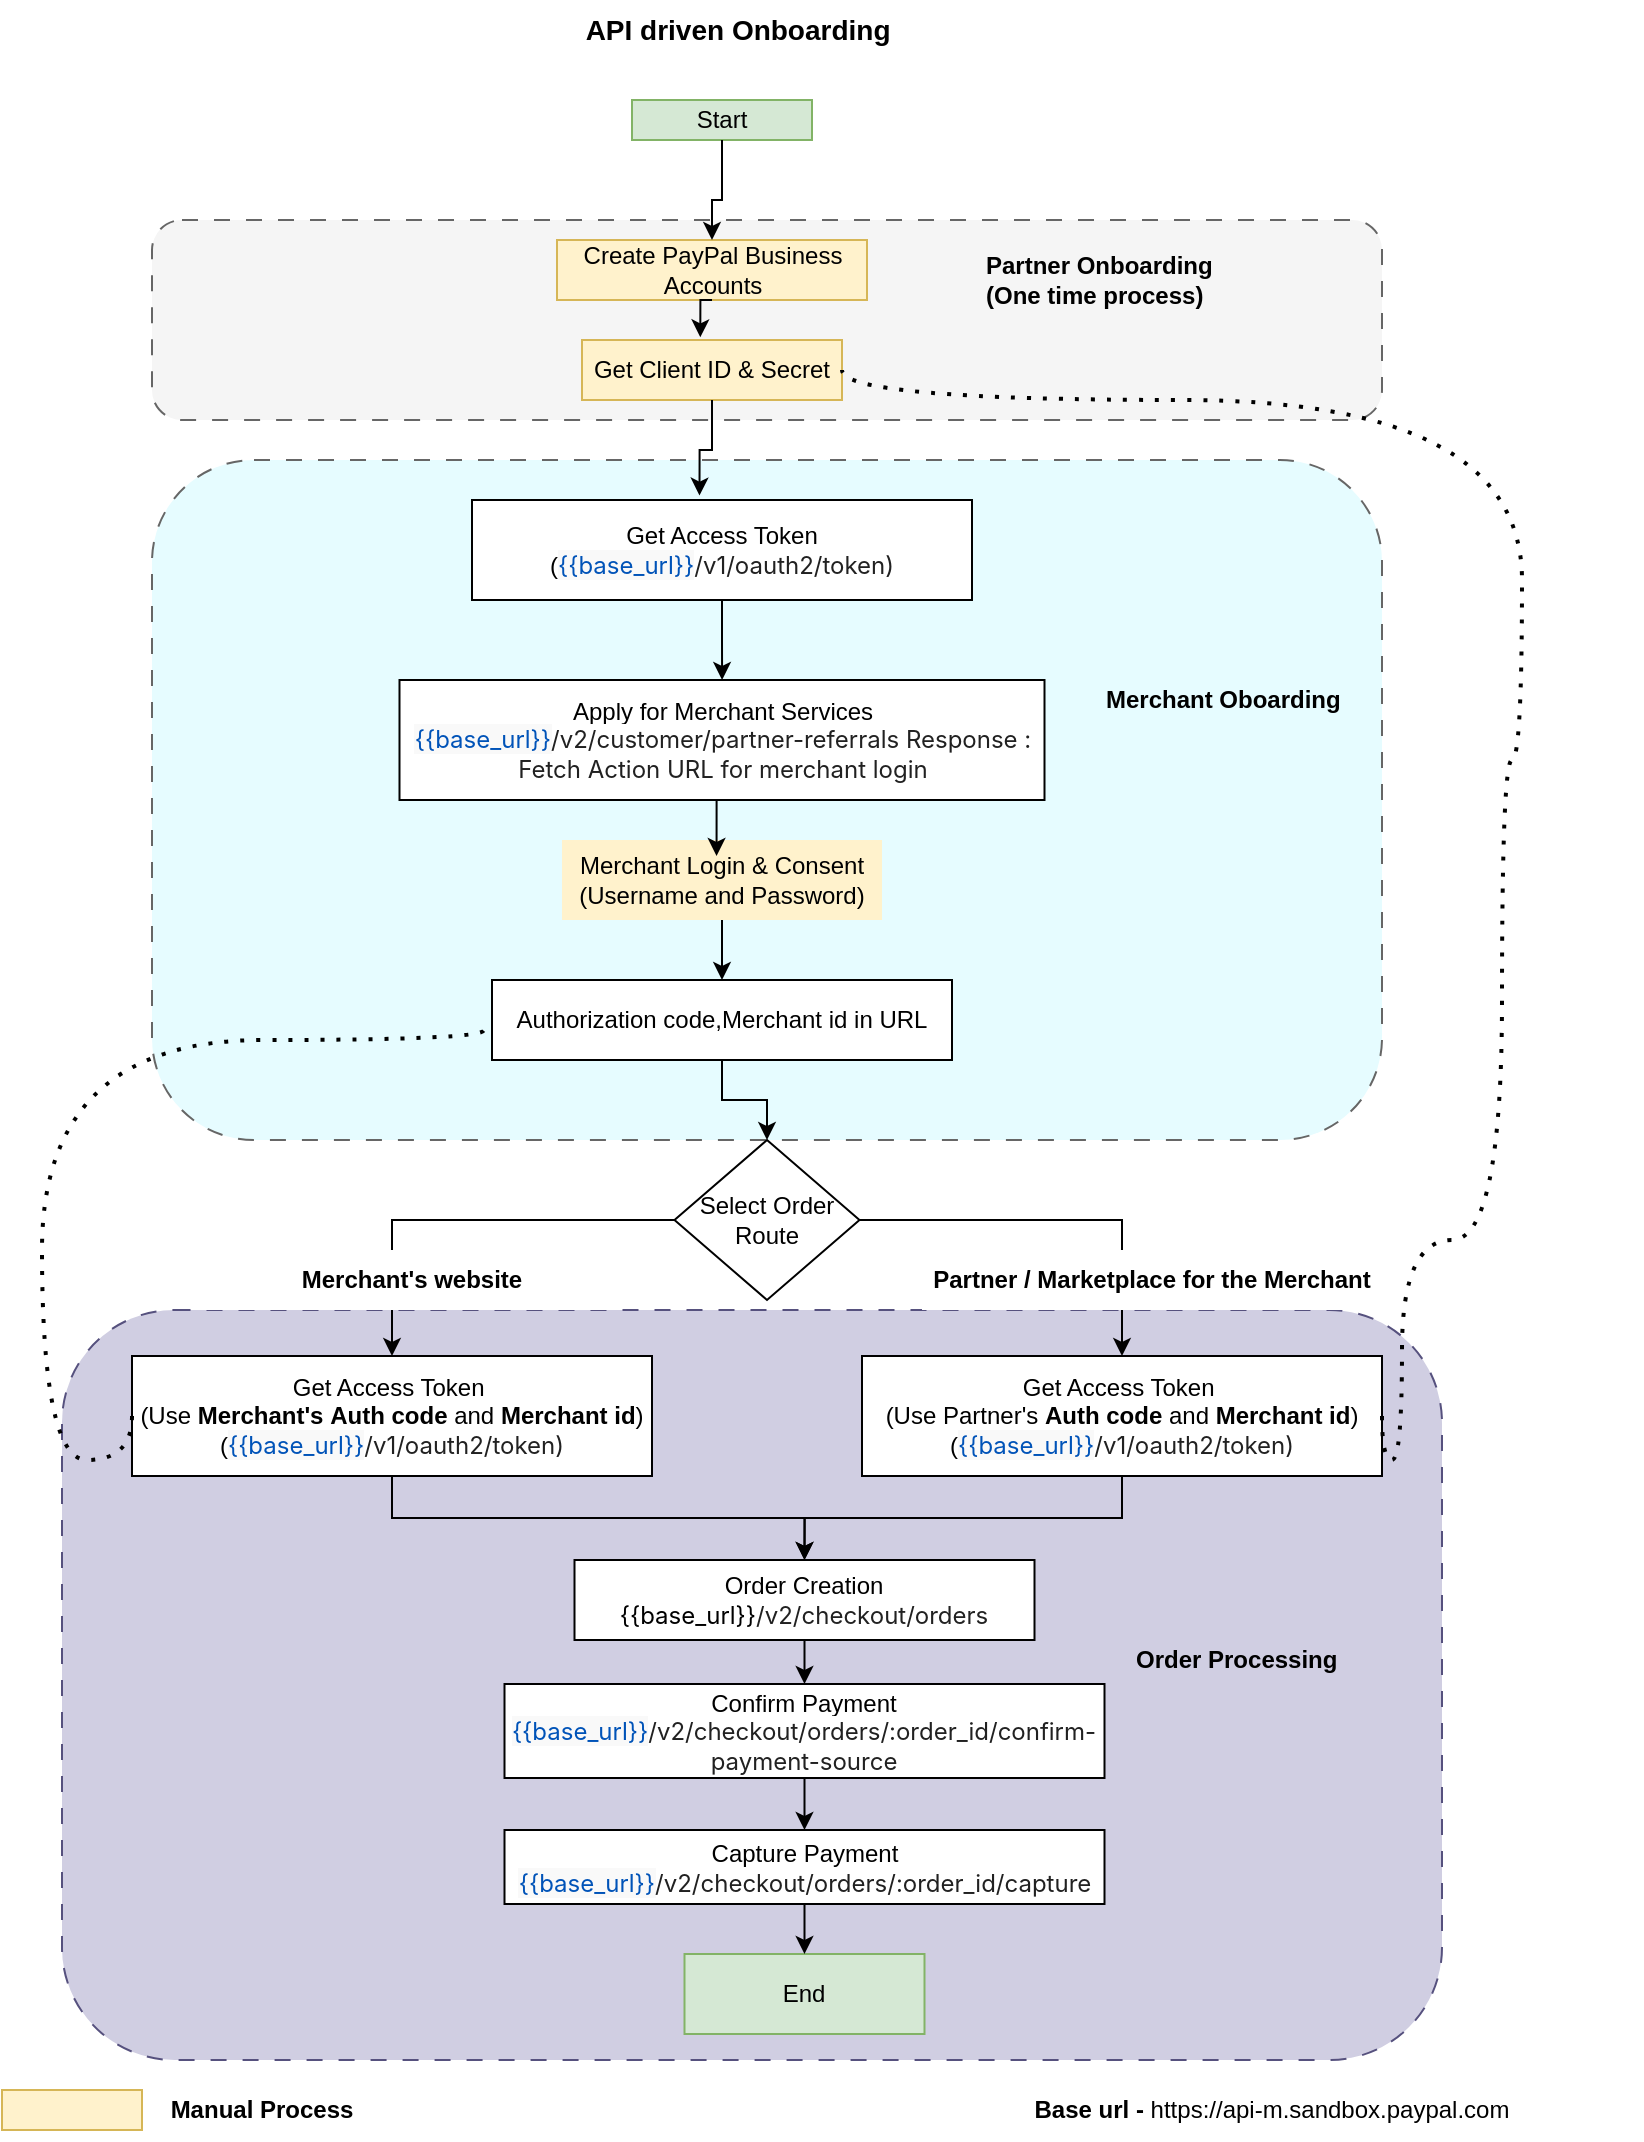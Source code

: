 <mxfile version="27.1.6" pages="3">
  <diagram name="API_driven_Onboarding_v1.1" id="b-558ikwMLMobhReqJsA">
    <mxGraphModel dx="2037" dy="1061" grid="1" gridSize="10" guides="1" tooltips="1" connect="1" arrows="0" fold="1" page="1" pageScale="1" pageWidth="850" pageHeight="1100" math="0" shadow="0">
      <root>
        <mxCell id="fL3iVykuM5IId6oujxRv-0" />
        <mxCell id="fL3iVykuM5IId6oujxRv-1" parent="fL3iVykuM5IId6oujxRv-0" />
        <mxCell id="jhsTu4ae9gsyX8oA7v3f-1" value="" style="rounded=1;whiteSpace=wrap;html=1;fillColor=#d0cee2;dashed=1;dashPattern=8 8;strokeColor=#56517e;" vertex="1" parent="fL3iVykuM5IId6oujxRv-1">
          <mxGeometry x="50" y="675" width="690" height="375" as="geometry" />
        </mxCell>
        <mxCell id="Ill-mI-U5PjIU4i5pjc6-0" value="" style="rounded=1;whiteSpace=wrap;html=1;fillColor=#E6FCFF;fontColor=#333333;strokeColor=#666666;dashed=1;dashPattern=8 8;" parent="fL3iVykuM5IId6oujxRv-1" vertex="1">
          <mxGeometry x="95" y="250" width="615" height="340" as="geometry" />
        </mxCell>
        <mxCell id="XIdSo00pW9B0BYd-6H91-5" style="edgeStyle=orthogonalEdgeStyle;rounded=0;orthogonalLoop=1;jettySize=auto;html=1;exitX=0;exitY=0.5;exitDx=0;exitDy=0;entryX=0.5;entryY=0;entryDx=0;entryDy=0;" parent="fL3iVykuM5IId6oujxRv-1" source="XIdSo00pW9B0BYd-6H91-3" target="fL3iVykuM5IId6oujxRv-26" edge="1">
          <mxGeometry relative="1" as="geometry">
            <mxPoint x="255" y="690" as="targetPoint" />
          </mxGeometry>
        </mxCell>
        <mxCell id="uISl3yLY0m62wZy4W-6--1" value="&lt;b&gt;Merchant&#39;s website&lt;/b&gt;" style="text;html=1;align=center;verticalAlign=middle;whiteSpace=wrap;rounded=0;fillColor=#FFFFFF;" parent="fL3iVykuM5IId6oujxRv-1" vertex="1">
          <mxGeometry x="120" y="645" width="210" height="30" as="geometry" />
        </mxCell>
        <mxCell id="fL3iVykuM5IId6oujxRv-2" value="" style="rounded=1;whiteSpace=wrap;html=1;fillColor=#f5f5f5;fontColor=#333333;strokeColor=#666666;dashed=1;dashPattern=8 8;" parent="fL3iVykuM5IId6oujxRv-1" vertex="1">
          <mxGeometry x="95" y="130" width="615" height="100" as="geometry" />
        </mxCell>
        <mxCell id="fL3iVykuM5IId6oujxRv-3" value="Start" style="rounded=0;whiteSpace=wrap;html=1;fillColor=#d5e8d4;strokeColor=#82b366;" parent="fL3iVykuM5IId6oujxRv-1" vertex="1">
          <mxGeometry x="335" y="70" width="90" height="20" as="geometry" />
        </mxCell>
        <mxCell id="fL3iVykuM5IId6oujxRv-5" value="Create PayPal Business Accounts" style="rounded=0;whiteSpace=wrap;html=1;fillColor=#fff2cc;strokeColor=#d6b656;" parent="fL3iVykuM5IId6oujxRv-1" vertex="1">
          <mxGeometry x="297.5" y="140" width="155" height="30" as="geometry" />
        </mxCell>
        <mxCell id="fL3iVykuM5IId6oujxRv-15" style="edgeStyle=orthogonalEdgeStyle;rounded=0;orthogonalLoop=1;jettySize=auto;html=1;exitX=0.5;exitY=1;exitDx=0;exitDy=0;" parent="fL3iVykuM5IId6oujxRv-1" source="fL3iVykuM5IId6oujxRv-43" target="fL3iVykuM5IId6oujxRv-41" edge="1">
          <mxGeometry relative="1" as="geometry">
            <mxPoint x="388.75" y="318.24" as="targetPoint" />
          </mxGeometry>
        </mxCell>
        <mxCell id="XIdSo00pW9B0BYd-6H91-10" style="edgeStyle=orthogonalEdgeStyle;rounded=0;orthogonalLoop=1;jettySize=auto;html=1;exitX=0.5;exitY=1;exitDx=0;exitDy=0;entryX=0.5;entryY=0;entryDx=0;entryDy=0;" parent="fL3iVykuM5IId6oujxRv-1" source="fL3iVykuM5IId6oujxRv-20" target="fL3iVykuM5IId6oujxRv-24" edge="1">
          <mxGeometry relative="1" as="geometry" />
        </mxCell>
        <mxCell id="fL3iVykuM5IId6oujxRv-20" value="&lt;span&gt;Merchant Login &amp;amp; Consent (Username and Password)&lt;/span&gt;" style="rounded=0;whiteSpace=wrap;html=1;fillColor=#fff2cc;strokeColor=none;" parent="fL3iVykuM5IId6oujxRv-1" vertex="1">
          <mxGeometry x="300" y="440" width="160" height="40" as="geometry" />
        </mxCell>
        <mxCell id="XIdSo00pW9B0BYd-6H91-4" style="edgeStyle=orthogonalEdgeStyle;rounded=0;orthogonalLoop=1;jettySize=auto;html=1;exitX=0.5;exitY=1;exitDx=0;exitDy=0;entryX=0.5;entryY=0;entryDx=0;entryDy=0;" parent="fL3iVykuM5IId6oujxRv-1" source="fL3iVykuM5IId6oujxRv-24" target="XIdSo00pW9B0BYd-6H91-3" edge="1">
          <mxGeometry relative="1" as="geometry" />
        </mxCell>
        <mxCell id="fL3iVykuM5IId6oujxRv-24" value="Authorization code,Merchant id in URL" style="rounded=0;whiteSpace=wrap;html=1;" parent="fL3iVykuM5IId6oujxRv-1" vertex="1">
          <mxGeometry x="265" y="510" width="230" height="40" as="geometry" />
        </mxCell>
        <mxCell id="fL3iVykuM5IId6oujxRv-25" style="edgeStyle=orthogonalEdgeStyle;rounded=0;orthogonalLoop=1;jettySize=auto;html=1;exitX=0.5;exitY=1;exitDx=0;exitDy=0;entryX=0.5;entryY=0;entryDx=0;entryDy=0;" parent="fL3iVykuM5IId6oujxRv-1" source="fL3iVykuM5IId6oujxRv-26" target="fL3iVykuM5IId6oujxRv-28" edge="1">
          <mxGeometry relative="1" as="geometry" />
        </mxCell>
        <mxCell id="fL3iVykuM5IId6oujxRv-26" value="Get Access Token&amp;nbsp;&lt;div&gt;(Use &lt;b&gt;Merchant&#39;s&lt;/b&gt;&amp;nbsp;&lt;b&gt;Auth code&lt;/b&gt; and &lt;b&gt;Merchant id&lt;/b&gt;)&lt;/div&gt;&lt;div&gt;(&lt;span style=&quot;white-space-collapse: preserve; color: rgb(33, 33, 33); font-family: Inter, system-ui, -apple-system, BlinkMacSystemFont, &amp;quot;Segoe UI&amp;quot;, Roboto, Oxygen, Ubuntu, Cantarell, &amp;quot;Fira Sans&amp;quot;, &amp;quot;Droid Sans&amp;quot;, Helvetica, Arial, sans-serif; text-align: left; background-color: rgb(255, 255, 255);&quot;&gt;&lt;span style=&quot;color: rgb(0, 83, 184); background-color: rgb(249, 249, 249);&quot;&gt;{{base_url}}&lt;/span&gt;/v1/oauth2/token)&lt;/span&gt;&lt;/div&gt;" style="rounded=0;whiteSpace=wrap;html=1;" parent="fL3iVykuM5IId6oujxRv-1" vertex="1">
          <mxGeometry x="85" y="698" width="260" height="60" as="geometry" />
        </mxCell>
        <mxCell id="fL3iVykuM5IId6oujxRv-27" style="edgeStyle=orthogonalEdgeStyle;rounded=0;orthogonalLoop=1;jettySize=auto;html=1;exitX=0.5;exitY=1;exitDx=0;exitDy=0;entryX=0.5;entryY=0;entryDx=0;entryDy=0;" parent="fL3iVykuM5IId6oujxRv-1" source="fL3iVykuM5IId6oujxRv-28" target="lv52Fw-uy7b2D_ybF-8--16" edge="1">
          <mxGeometry relative="1" as="geometry" />
        </mxCell>
        <mxCell id="fL3iVykuM5IId6oujxRv-28" value="Order Creation&lt;br&gt;&lt;span style=&quot;padding: var(--spacing-zero) 2px 1px; margin-left: var(--spacing-zero); border-radius: var(--border-radius-default); cursor: text; background: var(--background-color-secondary); color: var(--content-color-info); border: 1px solid var(--border-color-default); font-family: Inter, system-ui, -apple-system, BlinkMacSystemFont, &amp;quot;Segoe UI&amp;quot;, Roboto, Oxygen, Ubuntu, Cantarell, &amp;quot;Fira Sans&amp;quot;, &amp;quot;Droid Sans&amp;quot;, Helvetica, Arial, sans-serif; text-align: left; white-space-collapse: preserve;&quot; data-testid=&quot;resolvedVariable&quot; class=&quot;inlineVariable resolvedVariable&quot; spellcheck=&quot;false&quot;&gt;{{base_url}}&lt;/span&gt;&lt;span style=&quot;color: rgb(33, 33, 33); font-family: Inter, system-ui, -apple-system, BlinkMacSystemFont, &amp;quot;Segoe UI&amp;quot;, Roboto, Oxygen, Ubuntu, Cantarell, &amp;quot;Fira Sans&amp;quot;, &amp;quot;Droid Sans&amp;quot;, Helvetica, Arial, sans-serif; text-align: left; white-space-collapse: preserve; background-color: rgb(255, 255, 255);&quot; data-offset-key=&quot;50lvt-1-0&quot;&gt;&lt;span data-text=&quot;true&quot;&gt;/v2/checkout/orders&lt;/span&gt;&lt;/span&gt;" style="rounded=0;whiteSpace=wrap;html=1;" parent="fL3iVykuM5IId6oujxRv-1" vertex="1">
          <mxGeometry x="306.25" y="800" width="230" height="40" as="geometry" />
        </mxCell>
        <mxCell id="fL3iVykuM5IId6oujxRv-29" value="End" style="rounded=0;whiteSpace=wrap;html=1;fillColor=#d5e8d4;strokeColor=#82b366;" parent="fL3iVykuM5IId6oujxRv-1" vertex="1">
          <mxGeometry x="361.25" y="997" width="120" height="40" as="geometry" />
        </mxCell>
        <mxCell id="fL3iVykuM5IId6oujxRv-36" value="API driven Onboarding&amp;nbsp;" style="text;html=1;align=center;verticalAlign=middle;whiteSpace=wrap;rounded=0;fontStyle=1;fontSize=14;" parent="fL3iVykuM5IId6oujxRv-1" vertex="1">
          <mxGeometry x="310" y="20" width="160" height="30" as="geometry" />
        </mxCell>
        <mxCell id="fL3iVykuM5IId6oujxRv-37" value="" style="edgeStyle=orthogonalEdgeStyle;rounded=0;orthogonalLoop=1;jettySize=auto;html=1;exitX=0.5;exitY=1;exitDx=0;exitDy=0;entryX=0.455;entryY=-0.044;entryDx=0;entryDy=0;entryPerimeter=0;" parent="fL3iVykuM5IId6oujxRv-1" source="fL3iVykuM5IId6oujxRv-5" target="fL3iVykuM5IId6oujxRv-38" edge="1">
          <mxGeometry relative="1" as="geometry">
            <mxPoint x="383" y="180" as="sourcePoint" />
            <mxPoint x="390" y="239" as="targetPoint" />
          </mxGeometry>
        </mxCell>
        <mxCell id="fL3iVykuM5IId6oujxRv-38" value="Get Client ID &amp;amp; Secret" style="rounded=0;whiteSpace=wrap;html=1;fillColor=#fff2cc;strokeColor=#d6b656;" parent="fL3iVykuM5IId6oujxRv-1" vertex="1">
          <mxGeometry x="310" y="190" width="130" height="30" as="geometry" />
        </mxCell>
        <mxCell id="fL3iVykuM5IId6oujxRv-41" value="Apply for Merchant Services&lt;br&gt;&lt;span style=&quot;white-space-collapse: preserve; color: rgb(33, 33, 33); font-family: Inter, system-ui, -apple-system, BlinkMacSystemFont, &amp;quot;Segoe UI&amp;quot;, Roboto, Oxygen, Ubuntu, Cantarell, &amp;quot;Fira Sans&amp;quot;, &amp;quot;Droid Sans&amp;quot;, Helvetica, Arial, sans-serif; text-align: left; background-color: rgb(255, 255, 255);&quot;&gt;&lt;span style=&quot;color: rgb(0, 83, 184); background-color: rgb(249, 249, 249);&quot;&gt;{{base_url}}&lt;/span&gt;/v2/customer/partner-referrals Response : Fetch Action URL for merchant login&lt;/span&gt;" style="rounded=0;whiteSpace=wrap;html=1;fillColor=#FFFFFF;" parent="fL3iVykuM5IId6oujxRv-1" vertex="1">
          <mxGeometry x="218.75" y="360" width="322.5" height="60" as="geometry" />
        </mxCell>
        <mxCell id="fL3iVykuM5IId6oujxRv-42" value="" style="edgeStyle=orthogonalEdgeStyle;rounded=0;orthogonalLoop=1;jettySize=auto;html=1;exitX=0.5;exitY=1;exitDx=0;exitDy=0;entryX=0.455;entryY=-0.044;entryDx=0;entryDy=0;entryPerimeter=0;" parent="fL3iVykuM5IId6oujxRv-1" source="fL3iVykuM5IId6oujxRv-38" target="fL3iVykuM5IId6oujxRv-43" edge="1">
          <mxGeometry relative="1" as="geometry">
            <mxPoint x="375" y="230" as="sourcePoint" />
            <mxPoint x="390" y="319" as="targetPoint" />
          </mxGeometry>
        </mxCell>
        <mxCell id="fL3iVykuM5IId6oujxRv-43" value="Get Access Token &lt;br&gt;(&lt;span style=&quot;color: rgb(33, 33, 33); font-family: Inter, system-ui, -apple-system, BlinkMacSystemFont, &amp;quot;Segoe UI&amp;quot;, Roboto, Oxygen, Ubuntu, Cantarell, &amp;quot;Fira Sans&amp;quot;, &amp;quot;Droid Sans&amp;quot;, Helvetica, Arial, sans-serif; text-align: left; white-space-collapse: preserve; background-color: rgb(255, 255, 255);&quot;&gt;&lt;span style=&quot;color: rgb(0, 83, 184); background-color: rgb(249, 249, 249);&quot;&gt;{{base_url}}&lt;/span&gt;/v1/oauth2/token)&lt;/span&gt;" style="rounded=0;whiteSpace=wrap;html=1;" parent="fL3iVykuM5IId6oujxRv-1" vertex="1">
          <mxGeometry x="255" y="270" width="250" height="50" as="geometry" />
        </mxCell>
        <mxCell id="fL3iVykuM5IId6oujxRv-46" value="&lt;b&gt;Partner Onboarding (One time process)&lt;/b&gt;" style="text;html=1;align=left;verticalAlign=middle;whiteSpace=wrap;rounded=0;" parent="fL3iVykuM5IId6oujxRv-1" vertex="1">
          <mxGeometry x="510" y="140" width="140" height="40" as="geometry" />
        </mxCell>
        <mxCell id="XIdSo00pW9B0BYd-6H91-0" style="edgeStyle=orthogonalEdgeStyle;rounded=0;orthogonalLoop=1;jettySize=auto;html=1;exitX=0.5;exitY=1;exitDx=0;exitDy=0;entryX=0.483;entryY=0.2;entryDx=0;entryDy=0;entryPerimeter=0;" parent="fL3iVykuM5IId6oujxRv-1" source="fL3iVykuM5IId6oujxRv-41" target="fL3iVykuM5IId6oujxRv-20" edge="1">
          <mxGeometry relative="1" as="geometry" />
        </mxCell>
        <mxCell id="XIdSo00pW9B0BYd-6H91-15" style="edgeStyle=orthogonalEdgeStyle;rounded=0;orthogonalLoop=1;jettySize=auto;html=1;exitX=1;exitY=0.5;exitDx=0;exitDy=0;entryX=0.5;entryY=0;entryDx=0;entryDy=0;" parent="fL3iVykuM5IId6oujxRv-1" source="XIdSo00pW9B0BYd-6H91-3" target="lv52Fw-uy7b2D_ybF-8--2" edge="1">
          <mxGeometry relative="1" as="geometry">
            <mxPoint x="490" y="690" as="targetPoint" />
          </mxGeometry>
        </mxCell>
        <mxCell id="XIdSo00pW9B0BYd-6H91-3" value="Select Order Route" style="rhombus;whiteSpace=wrap;html=1;" parent="fL3iVykuM5IId6oujxRv-1" vertex="1">
          <mxGeometry x="356.25" y="590" width="92.5" height="80" as="geometry" />
        </mxCell>
        <mxCell id="Ill-mI-U5PjIU4i5pjc6-1" value="" style="edgeStyle=orthogonalEdgeStyle;rounded=0;orthogonalLoop=1;jettySize=auto;html=1;exitX=0.5;exitY=1;exitDx=0;exitDy=0;entryX=0.5;entryY=0;entryDx=0;entryDy=0;" parent="fL3iVykuM5IId6oujxRv-1" source="fL3iVykuM5IId6oujxRv-3" target="fL3iVykuM5IId6oujxRv-5" edge="1">
          <mxGeometry relative="1" as="geometry">
            <mxPoint x="541" y="230" as="sourcePoint" />
            <mxPoint x="530" y="258" as="targetPoint" />
            <Array as="points">
              <mxPoint x="380" y="120" />
              <mxPoint x="375" y="120" />
            </Array>
          </mxGeometry>
        </mxCell>
        <mxCell id="Ill-mI-U5PjIU4i5pjc6-2" value="&lt;b&gt;Merchant Oboarding&lt;/b&gt;" style="text;html=1;align=left;verticalAlign=middle;whiteSpace=wrap;rounded=0;" parent="fL3iVykuM5IId6oujxRv-1" vertex="1">
          <mxGeometry x="570" y="350" width="140" height="40" as="geometry" />
        </mxCell>
        <mxCell id="lv52Fw-uy7b2D_ybF-8--1" value="&lt;b&gt;Partner / Marketplace for the Merchant&lt;/b&gt;" style="text;html=1;align=center;verticalAlign=middle;whiteSpace=wrap;rounded=0;fillColor=#FFFFFF;" parent="fL3iVykuM5IId6oujxRv-1" vertex="1">
          <mxGeometry x="480" y="645" width="230" height="30" as="geometry" />
        </mxCell>
        <mxCell id="lv52Fw-uy7b2D_ybF-8--2" value="Get Access Token&amp;nbsp;&lt;div&gt;(Use Partner&#39;s&amp;nbsp;&lt;b&gt;Auth code&lt;/b&gt; and &lt;b&gt;Merchant id&lt;/b&gt;)&lt;/div&gt;&lt;div&gt;(&lt;span style=&quot;white-space-collapse: preserve; color: rgb(33, 33, 33); font-family: Inter, system-ui, -apple-system, BlinkMacSystemFont, &amp;quot;Segoe UI&amp;quot;, Roboto, Oxygen, Ubuntu, Cantarell, &amp;quot;Fira Sans&amp;quot;, &amp;quot;Droid Sans&amp;quot;, Helvetica, Arial, sans-serif; text-align: left; background-color: rgb(255, 255, 255);&quot;&gt;&lt;span style=&quot;color: rgb(0, 83, 184); background-color: rgb(249, 249, 249);&quot;&gt;{{base_url}}&lt;/span&gt;/v1/oauth2/token)&lt;/span&gt;&lt;/div&gt;" style="rounded=0;whiteSpace=wrap;html=1;" parent="fL3iVykuM5IId6oujxRv-1" vertex="1">
          <mxGeometry x="450" y="698" width="260" height="60" as="geometry" />
        </mxCell>
        <mxCell id="lv52Fw-uy7b2D_ybF-8--3" style="edgeStyle=orthogonalEdgeStyle;rounded=0;orthogonalLoop=1;jettySize=auto;html=1;exitX=0.5;exitY=1;exitDx=0;exitDy=0;entryX=0.5;entryY=0;entryDx=0;entryDy=0;" parent="fL3iVykuM5IId6oujxRv-1" source="lv52Fw-uy7b2D_ybF-8--2" target="fL3iVykuM5IId6oujxRv-28" edge="1">
          <mxGeometry relative="1" as="geometry">
            <mxPoint x="270" y="790" as="sourcePoint" />
            <mxPoint x="411" y="860" as="targetPoint" />
          </mxGeometry>
        </mxCell>
        <mxCell id="lv52Fw-uy7b2D_ybF-8--7" value="" style="endArrow=none;dashed=1;html=1;dashPattern=1 3;strokeWidth=2;rounded=0;exitX=0;exitY=0.5;exitDx=0;exitDy=0;edgeStyle=orthogonalEdgeStyle;curved=1;" parent="fL3iVykuM5IId6oujxRv-1" source="fL3iVykuM5IId6oujxRv-26" edge="1">
          <mxGeometry width="50" height="50" relative="1" as="geometry">
            <mxPoint x="210" y="580" as="sourcePoint" />
            <mxPoint x="260" y="530" as="targetPoint" />
            <Array as="points">
              <mxPoint x="40" y="750" />
              <mxPoint x="40" y="540" />
              <mxPoint x="261" y="540" />
              <mxPoint x="261" y="530" />
            </Array>
          </mxGeometry>
        </mxCell>
        <mxCell id="lv52Fw-uy7b2D_ybF-8--8" value="" style="endArrow=none;dashed=1;html=1;dashPattern=1 3;strokeWidth=2;rounded=0;exitX=1;exitY=0.5;exitDx=0;exitDy=0;edgeStyle=orthogonalEdgeStyle;curved=1;entryX=1;entryY=0.5;entryDx=0;entryDy=0;" parent="fL3iVykuM5IId6oujxRv-1" source="lv52Fw-uy7b2D_ybF-8--2" target="fL3iVykuM5IId6oujxRv-38" edge="1">
          <mxGeometry width="50" height="50" relative="1" as="geometry">
            <mxPoint x="170" y="800" as="sourcePoint" />
            <mxPoint x="300" y="580" as="targetPoint" />
            <Array as="points">
              <mxPoint x="720" y="750" />
              <mxPoint x="720" y="640" />
              <mxPoint x="770" y="640" />
              <mxPoint x="770" y="400" />
              <mxPoint x="780" y="400" />
              <mxPoint x="780" y="220" />
              <mxPoint x="440" y="220" />
            </Array>
          </mxGeometry>
        </mxCell>
        <mxCell id="lv52Fw-uy7b2D_ybF-8--15" value="Capture Payment&lt;br&gt;&lt;span style=&quot;color: rgb(33, 33, 33); font-family: Inter, system-ui, -apple-system, BlinkMacSystemFont, &amp;quot;Segoe UI&amp;quot;, Roboto, Oxygen, Ubuntu, Cantarell, &amp;quot;Fira Sans&amp;quot;, &amp;quot;Droid Sans&amp;quot;, Helvetica, Arial, sans-serif; text-align: left; white-space-collapse: preserve; background-color: rgb(255, 255, 255);&quot; data-offset-key=&quot;ea4i1-1-0&quot;&gt;&lt;span data-text=&quot;true&quot;&gt;&lt;span style=&quot;color: rgb(0, 83, 184); background-color: rgb(249, 249, 249);&quot;&gt;{{base_url}}&lt;/span&gt;/v2/checkout/orders/:order_id/capture&lt;/span&gt;&lt;/span&gt;" style="rounded=0;html=1;" parent="fL3iVykuM5IId6oujxRv-1" vertex="1">
          <mxGeometry x="271.25" y="935" width="300" height="37" as="geometry" />
        </mxCell>
        <mxCell id="lv52Fw-uy7b2D_ybF-8--16" value="Confirm Payment&lt;div&gt;&lt;span style=&quot;color: rgb(33, 33, 33); font-family: Inter, system-ui, -apple-system, BlinkMacSystemFont, &amp;quot;Segoe UI&amp;quot;, Roboto, Oxygen, Ubuntu, Cantarell, &amp;quot;Fira Sans&amp;quot;, &amp;quot;Droid Sans&amp;quot;, Helvetica, Arial, sans-serif; text-align: left; white-space-collapse: preserve; background-color: rgb(255, 255, 255);&quot; data-offset-key=&quot;4tcg3-1-0&quot;&gt;&lt;span data-text=&quot;true&quot;&gt;&lt;span style=&quot;color: rgb(0, 83, 184); background-color: rgb(249, 249, 249);&quot;&gt;{{base_url}}&lt;/span&gt;/v2/checkout/orders/:order_id/confirm-payment-source&lt;/span&gt;&lt;/span&gt;&lt;/div&gt;" style="rounded=0;whiteSpace=wrap;html=1;" parent="fL3iVykuM5IId6oujxRv-1" vertex="1">
          <mxGeometry x="271.25" y="862" width="300" height="47" as="geometry" />
        </mxCell>
        <mxCell id="lv52Fw-uy7b2D_ybF-8--18" style="edgeStyle=orthogonalEdgeStyle;rounded=0;orthogonalLoop=1;jettySize=auto;html=1;entryX=0.5;entryY=0;entryDx=0;entryDy=0;exitX=0.5;exitY=1;exitDx=0;exitDy=0;" parent="fL3iVykuM5IId6oujxRv-1" source="lv52Fw-uy7b2D_ybF-8--15" target="fL3iVykuM5IId6oujxRv-29" edge="1">
          <mxGeometry relative="1" as="geometry">
            <mxPoint x="490" y="1030" as="sourcePoint" />
            <mxPoint x="250" y="1060" as="targetPoint" />
          </mxGeometry>
        </mxCell>
        <mxCell id="jhsTu4ae9gsyX8oA7v3f-2" value="" style="endArrow=classic;html=1;rounded=0;exitX=0.5;exitY=1;exitDx=0;exitDy=0;entryX=0.5;entryY=0;entryDx=0;entryDy=0;" edge="1" parent="fL3iVykuM5IId6oujxRv-1" source="lv52Fw-uy7b2D_ybF-8--16" target="lv52Fw-uy7b2D_ybF-8--15">
          <mxGeometry width="50" height="50" relative="1" as="geometry">
            <mxPoint x="620" y="890" as="sourcePoint" />
            <mxPoint x="670" y="840" as="targetPoint" />
          </mxGeometry>
        </mxCell>
        <mxCell id="ZSHzXjA4AU0vsKMvuT8g-0" value="&lt;div style=&quot;text-align: left;&quot;&gt;&lt;b&gt;Base url - &lt;/b&gt;https://api-m.sandbox.paypal.com&lt;/div&gt;" style="text;html=1;align=center;verticalAlign=middle;whiteSpace=wrap;rounded=0;" parent="fL3iVykuM5IId6oujxRv-1" vertex="1">
          <mxGeometry x="470" y="1060" width="370" height="30" as="geometry" />
        </mxCell>
        <mxCell id="qL57dTV3XzLT6LReegqx-1" value="" style="rounded=0;whiteSpace=wrap;html=1;fillColor=#fff2cc;strokeColor=#d6b656;" parent="fL3iVykuM5IId6oujxRv-1" vertex="1">
          <mxGeometry x="20" y="1065" width="70" height="20" as="geometry" />
        </mxCell>
        <mxCell id="qL57dTV3XzLT6LReegqx-2" value="&lt;b&gt;Manual Process&lt;/b&gt;" style="text;html=1;align=center;verticalAlign=middle;whiteSpace=wrap;rounded=0;" parent="fL3iVykuM5IId6oujxRv-1" vertex="1">
          <mxGeometry x="100" y="1060" width="100" height="30" as="geometry" />
        </mxCell>
        <mxCell id="jhsTu4ae9gsyX8oA7v3f-3" value="&lt;b&gt;Order Processing&lt;/b&gt;" style="text;html=1;align=left;verticalAlign=middle;whiteSpace=wrap;rounded=0;" vertex="1" parent="fL3iVykuM5IId6oujxRv-1">
          <mxGeometry x="585" y="830" width="140" height="40" as="geometry" />
        </mxCell>
      </root>
    </mxGraphModel>
  </diagram>
  <diagram id="QfbBK8lO0MnmvMkJf9D4" name="Manual_Business_Account_Onboarding">
    <mxGraphModel dx="778" dy="460" grid="1" gridSize="10" guides="1" tooltips="1" connect="1" arrows="1" fold="1" page="1" pageScale="1" pageWidth="850" pageHeight="1100" math="0" shadow="0">
      <root>
        <mxCell id="0" />
        <mxCell id="1" parent="0" />
        <mxCell id="jk72Cgu8Y6E74k1PlKQX-1" value="Business Account Onboarding - Manual Process" style="text;html=1;align=center;verticalAlign=middle;whiteSpace=wrap;rounded=0;fontSize=14;fontStyle=1" parent="1" vertex="1">
          <mxGeometry x="280" y="40" width="280" height="30" as="geometry" />
        </mxCell>
        <mxCell id="Ef3LMupbQL8ZXkhZZ35Q-6" style="edgeStyle=orthogonalEdgeStyle;rounded=0;orthogonalLoop=1;jettySize=auto;html=1;exitX=0.5;exitY=1;exitDx=0;exitDy=0;entryX=0.5;entryY=0;entryDx=0;entryDy=0;" parent="1" source="JIbJfcNN-nFoBIgTuptf-1" target="JIbJfcNN-nFoBIgTuptf-2" edge="1">
          <mxGeometry relative="1" as="geometry" />
        </mxCell>
        <mxCell id="JIbJfcNN-nFoBIgTuptf-1" value="Start" style="rounded=0;whiteSpace=wrap;html=1;fillColor=#d5e8d4;strokeColor=#82b366;" parent="1" vertex="1">
          <mxGeometry x="364" y="80" width="95" height="30" as="geometry" />
        </mxCell>
        <mxCell id="Ef3LMupbQL8ZXkhZZ35Q-8" style="edgeStyle=orthogonalEdgeStyle;rounded=0;orthogonalLoop=1;jettySize=auto;html=1;exitX=0.5;exitY=1;exitDx=0;exitDy=0;" parent="1" source="JIbJfcNN-nFoBIgTuptf-2" target="JIbJfcNN-nFoBIgTuptf-3" edge="1">
          <mxGeometry relative="1" as="geometry" />
        </mxCell>
        <mxCell id="JIbJfcNN-nFoBIgTuptf-2" value="Visit PayPal Business Signup" style="rounded=0;whiteSpace=wrap;html=1;" parent="1" vertex="1">
          <mxGeometry x="320" y="150" width="183" height="30" as="geometry" />
        </mxCell>
        <mxCell id="Ef3LMupbQL8ZXkhZZ35Q-9" style="edgeStyle=orthogonalEdgeStyle;rounded=0;orthogonalLoop=1;jettySize=auto;html=1;exitX=0.5;exitY=1;exitDx=0;exitDy=0;entryX=0.5;entryY=0;entryDx=0;entryDy=0;" parent="1" source="JIbJfcNN-nFoBIgTuptf-3" target="JIbJfcNN-nFoBIgTuptf-4" edge="1">
          <mxGeometry relative="1" as="geometry" />
        </mxCell>
        <mxCell id="JIbJfcNN-nFoBIgTuptf-3" value="Select Business Account Type" style="rounded=0;whiteSpace=wrap;html=1;" parent="1" vertex="1">
          <mxGeometry x="349" y="220" width="125" height="40" as="geometry" />
        </mxCell>
        <mxCell id="Ef3LMupbQL8ZXkhZZ35Q-5" style="edgeStyle=orthogonalEdgeStyle;rounded=0;orthogonalLoop=1;jettySize=auto;html=1;exitX=0.5;exitY=1;exitDx=0;exitDy=0;" parent="1" source="JIbJfcNN-nFoBIgTuptf-4" target="JIbJfcNN-nFoBIgTuptf-8" edge="1">
          <mxGeometry relative="1" as="geometry" />
        </mxCell>
        <mxCell id="JIbJfcNN-nFoBIgTuptf-4" value="Enter Business Details" style="rounded=0;whiteSpace=wrap;html=1;" parent="1" vertex="1">
          <mxGeometry x="343" y="290" width="137" height="30" as="geometry" />
        </mxCell>
        <mxCell id="JIbJfcNN-nFoBIgTuptf-7" value="&lt;ul&gt;&lt;li&gt;Legal Business Name&lt;/li&gt;&lt;li&gt;&lt;span style=&quot;background-color: transparent; color: light-dark(rgb(0, 0, 0), rgb(255, 255, 255));&quot;&gt;Business Address&lt;/span&gt;&lt;/li&gt;&lt;li&gt;&lt;span style=&quot;background-color: transparent; color: light-dark(rgb(0, 0, 0), rgb(255, 255, 255));&quot;&gt;Business Type&lt;/span&gt;&lt;/li&gt;&lt;li&gt;Contact Information&lt;/li&gt;&lt;/ul&gt;" style="text;html=1;align=left;verticalAlign=middle;whiteSpace=wrap;rounded=0;labelBorderColor=none;strokeColor=default;" parent="1" vertex="1">
          <mxGeometry x="530" y="270" width="190" height="80" as="geometry" />
        </mxCell>
        <mxCell id="Ef3LMupbQL8ZXkhZZ35Q-10" value="&lt;b&gt;New User&lt;/b&gt;" style="edgeStyle=orthogonalEdgeStyle;rounded=0;orthogonalLoop=1;jettySize=auto;html=1;exitX=0;exitY=1;exitDx=0;exitDy=0;entryX=0.5;entryY=0;entryDx=0;entryDy=0;" parent="1" source="JIbJfcNN-nFoBIgTuptf-8" target="JIbJfcNN-nFoBIgTuptf-15" edge="1">
          <mxGeometry relative="1" as="geometry" />
        </mxCell>
        <mxCell id="Ef3LMupbQL8ZXkhZZ35Q-11" value="&lt;b&gt;Existing Personal User&lt;/b&gt;" style="edgeStyle=orthogonalEdgeStyle;rounded=0;orthogonalLoop=1;jettySize=auto;html=1;exitX=0.5;exitY=1;exitDx=0;exitDy=0;" parent="1" source="JIbJfcNN-nFoBIgTuptf-8" target="JIbJfcNN-nFoBIgTuptf-9" edge="1">
          <mxGeometry relative="1" as="geometry" />
        </mxCell>
        <mxCell id="JIbJfcNN-nFoBIgTuptf-8" value="New or Existing User" style="rhombus;whiteSpace=wrap;html=1;" parent="1" vertex="1">
          <mxGeometry x="346.75" y="360" width="128.5" height="90" as="geometry" />
        </mxCell>
        <mxCell id="Ef3LMupbQL8ZXkhZZ35Q-13" style="edgeStyle=orthogonalEdgeStyle;rounded=0;orthogonalLoop=1;jettySize=auto;html=1;exitX=0.5;exitY=1;exitDx=0;exitDy=0;entryX=0.5;entryY=0;entryDx=0;entryDy=0;" parent="1" source="JIbJfcNN-nFoBIgTuptf-9" target="JIbJfcNN-nFoBIgTuptf-12" edge="1">
          <mxGeometry relative="1" as="geometry" />
        </mxCell>
        <mxCell id="JIbJfcNN-nFoBIgTuptf-9" value="Upgrade to Business Account" style="rounded=0;whiteSpace=wrap;html=1;" parent="1" vertex="1">
          <mxGeometry x="351.5" y="490" width="120" height="40" as="geometry" />
        </mxCell>
        <mxCell id="JIbJfcNN-nFoBIgTuptf-11" style="edgeStyle=orthogonalEdgeStyle;rounded=0;orthogonalLoop=1;jettySize=auto;html=1;exitX=0.5;exitY=1;exitDx=0;exitDy=0;" parent="1" source="JIbJfcNN-nFoBIgTuptf-9" target="JIbJfcNN-nFoBIgTuptf-9" edge="1">
          <mxGeometry relative="1" as="geometry" />
        </mxCell>
        <mxCell id="JIbJfcNN-nFoBIgTuptf-14" value="" style="edgeStyle=orthogonalEdgeStyle;rounded=0;orthogonalLoop=1;jettySize=auto;html=1;" parent="1" source="JIbJfcNN-nFoBIgTuptf-12" target="JIbJfcNN-nFoBIgTuptf-13" edge="1">
          <mxGeometry relative="1" as="geometry" />
        </mxCell>
        <mxCell id="JIbJfcNN-nFoBIgTuptf-12" value="Verify Email Address" style="rounded=0;whiteSpace=wrap;html=1;" parent="1" vertex="1">
          <mxGeometry x="355.75" y="560" width="120" height="40" as="geometry" />
        </mxCell>
        <mxCell id="Ef3LMupbQL8ZXkhZZ35Q-15" style="edgeStyle=orthogonalEdgeStyle;rounded=0;orthogonalLoop=1;jettySize=auto;html=1;exitX=0.5;exitY=1;exitDx=0;exitDy=0;" parent="1" source="JIbJfcNN-nFoBIgTuptf-13" target="JIbJfcNN-nFoBIgTuptf-16" edge="1">
          <mxGeometry relative="1" as="geometry" />
        </mxCell>
        <mxCell id="JIbJfcNN-nFoBIgTuptf-13" value="Submit Business Documentation (KYC)" style="rounded=0;whiteSpace=wrap;html=1;" parent="1" vertex="1">
          <mxGeometry x="355.75" y="640" width="120" height="40" as="geometry" />
        </mxCell>
        <mxCell id="Ef3LMupbQL8ZXkhZZ35Q-14" style="edgeStyle=orthogonalEdgeStyle;rounded=0;orthogonalLoop=1;jettySize=auto;html=1;entryX=0;entryY=0.5;entryDx=0;entryDy=0;" parent="1" source="JIbJfcNN-nFoBIgTuptf-15" target="JIbJfcNN-nFoBIgTuptf-12" edge="1">
          <mxGeometry relative="1" as="geometry" />
        </mxCell>
        <mxCell id="JIbJfcNN-nFoBIgTuptf-15" value="Create Paypal Account" style="rounded=0;whiteSpace=wrap;html=1;" parent="1" vertex="1">
          <mxGeometry x="120" y="450" width="120" height="45" as="geometry" />
        </mxCell>
        <mxCell id="Ef3LMupbQL8ZXkhZZ35Q-16" value="Approved" style="edgeStyle=orthogonalEdgeStyle;rounded=0;orthogonalLoop=1;jettySize=auto;html=1;exitX=0;exitY=1;exitDx=0;exitDy=0;fontStyle=1" parent="1" source="JIbJfcNN-nFoBIgTuptf-16" target="JIbJfcNN-nFoBIgTuptf-19" edge="1">
          <mxGeometry x="0.698" relative="1" as="geometry">
            <mxPoint as="offset" />
          </mxGeometry>
        </mxCell>
        <mxCell id="Ef3LMupbQL8ZXkhZZ35Q-22" value="&lt;b&gt;Pending&lt;/b&gt;" style="edgeStyle=orthogonalEdgeStyle;rounded=0;orthogonalLoop=1;jettySize=auto;html=1;exitX=0.5;exitY=1;exitDx=0;exitDy=0;entryX=0.5;entryY=0;entryDx=0;entryDy=0;" parent="1" source="JIbJfcNN-nFoBIgTuptf-16" target="JIbJfcNN-nFoBIgTuptf-20" edge="1">
          <mxGeometry relative="1" as="geometry" />
        </mxCell>
        <mxCell id="JIbJfcNN-nFoBIgTuptf-16" value="Verification Status" style="rhombus;whiteSpace=wrap;html=1;" parent="1" vertex="1">
          <mxGeometry x="351.5" y="730" width="127.5" height="100" as="geometry" />
        </mxCell>
        <mxCell id="Ef3LMupbQL8ZXkhZZ35Q-19" style="edgeStyle=orthogonalEdgeStyle;rounded=0;orthogonalLoop=1;jettySize=auto;html=1;exitX=0.5;exitY=1;exitDx=0;exitDy=0;" parent="1" source="JIbJfcNN-nFoBIgTuptf-19" target="JIbJfcNN-nFoBIgTuptf-22" edge="1">
          <mxGeometry relative="1" as="geometry" />
        </mxCell>
        <mxCell id="JIbJfcNN-nFoBIgTuptf-19" value="Link Bank Account" style="rounded=0;whiteSpace=wrap;html=1;" parent="1" vertex="1">
          <mxGeometry x="190" y="870" width="120" height="30" as="geometry" />
        </mxCell>
        <mxCell id="JIbJfcNN-nFoBIgTuptf-20" value="Manual Review" style="rounded=0;whiteSpace=wrap;html=1;fillColor=#ffe6cc;strokeColor=#d79b00;" parent="1" vertex="1">
          <mxGeometry x="355.25" y="875" width="120" height="35" as="geometry" />
        </mxCell>
        <mxCell id="JIbJfcNN-nFoBIgTuptf-21" value="Resubmit Documents" style="rounded=0;whiteSpace=wrap;html=1;fillColor=#f8cecc;strokeColor=#FF3333;" parent="1" vertex="1">
          <mxGeometry x="570" y="870" width="120" height="40" as="geometry" />
        </mxCell>
        <mxCell id="Ef3LMupbQL8ZXkhZZ35Q-20" style="edgeStyle=orthogonalEdgeStyle;rounded=0;orthogonalLoop=1;jettySize=auto;html=1;exitX=0.5;exitY=1;exitDx=0;exitDy=0;entryX=0.5;entryY=0;entryDx=0;entryDy=0;" parent="1" source="JIbJfcNN-nFoBIgTuptf-22" target="JIbJfcNN-nFoBIgTuptf-23" edge="1">
          <mxGeometry relative="1" as="geometry" />
        </mxCell>
        <mxCell id="JIbJfcNN-nFoBIgTuptf-22" value="Select Payment Solutions" style="rounded=0;whiteSpace=wrap;html=1;" parent="1" vertex="1">
          <mxGeometry x="190" y="930" width="120" height="40" as="geometry" />
        </mxCell>
        <mxCell id="Ef3LMupbQL8ZXkhZZ35Q-21" style="edgeStyle=orthogonalEdgeStyle;rounded=0;orthogonalLoop=1;jettySize=auto;html=1;exitX=0.5;exitY=1;exitDx=0;exitDy=0;" parent="1" source="JIbJfcNN-nFoBIgTuptf-23" target="JIbJfcNN-nFoBIgTuptf-24" edge="1">
          <mxGeometry relative="1" as="geometry" />
        </mxCell>
        <mxCell id="JIbJfcNN-nFoBIgTuptf-23" value="Accept Legal Agreements" style="rounded=0;whiteSpace=wrap;html=1;" parent="1" vertex="1">
          <mxGeometry x="190" y="1000" width="120" height="40" as="geometry" />
        </mxCell>
        <mxCell id="JIbJfcNN-nFoBIgTuptf-24" value="Account Activated" style="rounded=0;whiteSpace=wrap;html=1;fillColor=#d5e8d4;strokeColor=#82b366;" parent="1" vertex="1">
          <mxGeometry x="190" y="1060" width="120" height="30" as="geometry" />
        </mxCell>
        <mxCell id="Ef3LMupbQL8ZXkhZZ35Q-18" value="&lt;b&gt;Rejected&lt;/b&gt;" style="edgeStyle=orthogonalEdgeStyle;rounded=0;orthogonalLoop=1;jettySize=auto;html=1;exitX=1;exitY=0.5;exitDx=0;exitDy=0;entryX=0.572;entryY=0.011;entryDx=0;entryDy=0;entryPerimeter=0;" parent="1" source="JIbJfcNN-nFoBIgTuptf-16" target="JIbJfcNN-nFoBIgTuptf-21" edge="1">
          <mxGeometry x="0.836" relative="1" as="geometry">
            <Array as="points">
              <mxPoint x="479" y="810" />
              <mxPoint x="639" y="810" />
            </Array>
            <mxPoint as="offset" />
          </mxGeometry>
        </mxCell>
      </root>
    </mxGraphModel>
  </diagram>
  <diagram name="(Old) API_driven_Onboarding_v1.0" id="wWZD42jAFgPFImZ6PZbN">
    <mxGraphModel dx="778" dy="460" grid="1" gridSize="10" guides="1" tooltips="1" connect="1" arrows="1" fold="1" page="1" pageScale="1" pageWidth="850" pageHeight="1100" math="0" shadow="0">
      <root>
        <mxCell id="0" />
        <mxCell id="1" parent="0" />
        <mxCell id="F7vniRP8Im6kEhmp5TsT-2" value="" style="rounded=0;whiteSpace=wrap;html=1;fillColor=#f5f5f5;fontColor=#333333;strokeColor=#666666;" parent="1" vertex="1">
          <mxGeometry x="95" y="130" width="615" height="180" as="geometry" />
        </mxCell>
        <mxCell id="_dLaWfmIIYTCIAaOerGN-1" value="Start" style="rounded=0;whiteSpace=wrap;html=1;fillColor=#d5e8d4;strokeColor=#82b366;" parent="1" vertex="1">
          <mxGeometry x="330" y="90" width="90" height="30" as="geometry" />
        </mxCell>
        <mxCell id="_dLaWfmIIYTCIAaOerGN-2" value="" style="curved=1;endArrow=classic;html=1;rounded=0;exitX=1;exitY=0.5;exitDx=0;exitDy=0;" parent="1" source="_dLaWfmIIYTCIAaOerGN-35" target="_dLaWfmIIYTCIAaOerGN-19" edge="1">
          <mxGeometry width="50" height="50" relative="1" as="geometry">
            <mxPoint x="445" y="630" as="sourcePoint" />
            <mxPoint x="495" y="580" as="targetPoint" />
            <Array as="points">
              <mxPoint x="690" y="740" />
              <mxPoint x="445" y="580" />
            </Array>
          </mxGeometry>
        </mxCell>
        <mxCell id="_dLaWfmIIYTCIAaOerGN-3" value="Create PayPal Business Accounts" style="rounded=0;whiteSpace=wrap;html=1;fillColor=#fff2cc;strokeColor=#d6b656;" parent="1" vertex="1">
          <mxGeometry x="307.5" y="140" width="155" height="30" as="geometry" />
        </mxCell>
        <mxCell id="_dLaWfmIIYTCIAaOerGN-4" style="edgeStyle=orthogonalEdgeStyle;rounded=0;orthogonalLoop=1;jettySize=auto;html=1;entryX=0.5;entryY=0;entryDx=0;entryDy=0;" parent="1" source="_dLaWfmIIYTCIAaOerGN-5" target="_dLaWfmIIYTCIAaOerGN-8" edge="1">
          <mxGeometry relative="1" as="geometry" />
        </mxCell>
        <mxCell id="_dLaWfmIIYTCIAaOerGN-5" value="Create Merchant Bussiness Account" style="rounded=0;whiteSpace=wrap;html=1;fillColor=#fff2cc;strokeColor=#d6b656;" parent="1" vertex="1">
          <mxGeometry x="275" y="320" width="250" height="40" as="geometry" />
        </mxCell>
        <mxCell id="_dLaWfmIIYTCIAaOerGN-6" style="edgeStyle=orthogonalEdgeStyle;rounded=0;orthogonalLoop=1;jettySize=auto;html=1;exitX=0.5;exitY=1;exitDx=0;exitDy=0;entryX=0.5;entryY=0;entryDx=0;entryDy=0;" parent="1" source="_dLaWfmIIYTCIAaOerGN-8" target="_dLaWfmIIYTCIAaOerGN-10" edge="1">
          <mxGeometry relative="1" as="geometry" />
        </mxCell>
        <mxCell id="_dLaWfmIIYTCIAaOerGN-7" style="edgeStyle=orthogonalEdgeStyle;rounded=0;orthogonalLoop=1;jettySize=auto;html=1;exitX=1;exitY=0.5;exitDx=0;exitDy=0;entryX=0.5;entryY=0;entryDx=0;entryDy=0;" parent="1" source="_dLaWfmIIYTCIAaOerGN-8" target="_dLaWfmIIYTCIAaOerGN-11" edge="1">
          <mxGeometry relative="1" as="geometry" />
        </mxCell>
        <mxCell id="_dLaWfmIIYTCIAaOerGN-8" value="Approved" style="rhombus;whiteSpace=wrap;html=1;" parent="1" vertex="1">
          <mxGeometry x="150" y="360" width="80" height="80" as="geometry" />
        </mxCell>
        <mxCell id="_dLaWfmIIYTCIAaOerGN-9" style="edgeStyle=orthogonalEdgeStyle;rounded=0;orthogonalLoop=1;jettySize=auto;html=1;exitX=0.5;exitY=1;exitDx=0;exitDy=0;entryX=0.5;entryY=0;entryDx=0;entryDy=0;" parent="1" source="_dLaWfmIIYTCIAaOerGN-10" target="_dLaWfmIIYTCIAaOerGN-15" edge="1">
          <mxGeometry relative="1" as="geometry" />
        </mxCell>
        <mxCell id="_dLaWfmIIYTCIAaOerGN-10" value="Access Developer Dashboard" style="rounded=0;whiteSpace=wrap;html=1;" parent="1" vertex="1">
          <mxGeometry x="260" y="440" width="120" height="40" as="geometry" />
        </mxCell>
        <mxCell id="_dLaWfmIIYTCIAaOerGN-11" value="Resolve Issues" style="rounded=0;whiteSpace=wrap;html=1;" parent="1" vertex="1">
          <mxGeometry x="560" y="420" width="115" height="40" as="geometry" />
        </mxCell>
        <mxCell id="_dLaWfmIIYTCIAaOerGN-12" style="edgeStyle=orthogonalEdgeStyle;rounded=0;orthogonalLoop=1;jettySize=auto;html=1;exitX=0.5;exitY=1;exitDx=0;exitDy=0;entryX=0.454;entryY=-0.067;entryDx=0;entryDy=0;entryPerimeter=0;" parent="1" source="_dLaWfmIIYTCIAaOerGN-1" target="_dLaWfmIIYTCIAaOerGN-3" edge="1">
          <mxGeometry relative="1" as="geometry" />
        </mxCell>
        <mxCell id="_dLaWfmIIYTCIAaOerGN-13" style="edgeStyle=orthogonalEdgeStyle;rounded=0;orthogonalLoop=1;jettySize=auto;html=1;exitX=0.5;exitY=1;exitDx=0;exitDy=0;entryX=0.455;entryY=-0.044;entryDx=0;entryDy=0;entryPerimeter=0;" parent="1" source="0DnkfBZBkiZkFcXIVfkG-6" target="_dLaWfmIIYTCIAaOerGN-5" edge="1">
          <mxGeometry relative="1" as="geometry" />
        </mxCell>
        <mxCell id="_dLaWfmIIYTCIAaOerGN-14" style="edgeStyle=orthogonalEdgeStyle;rounded=0;orthogonalLoop=1;jettySize=auto;html=1;exitX=0.5;exitY=1;exitDx=0;exitDy=0;entryX=0.5;entryY=0;entryDx=0;entryDy=0;" parent="1" source="_dLaWfmIIYTCIAaOerGN-15" edge="1">
          <mxGeometry relative="1" as="geometry">
            <mxPoint x="310" y="510" as="targetPoint" />
          </mxGeometry>
        </mxCell>
        <mxCell id="_dLaWfmIIYTCIAaOerGN-18" style="edgeStyle=orthogonalEdgeStyle;rounded=0;orthogonalLoop=1;jettySize=auto;html=1;exitX=0.5;exitY=1;exitDx=0;exitDy=0;entryX=0.5;entryY=0;entryDx=0;entryDy=0;" parent="1" source="_dLaWfmIIYTCIAaOerGN-19" target="_dLaWfmIIYTCIAaOerGN-21" edge="1">
          <mxGeometry relative="1" as="geometry" />
        </mxCell>
        <mxCell id="_dLaWfmIIYTCIAaOerGN-19" value="Get Action URL" style="rounded=0;whiteSpace=wrap;html=1;" parent="1" vertex="1">
          <mxGeometry x="205" y="570" width="210" height="40" as="geometry" />
        </mxCell>
        <mxCell id="_dLaWfmIIYTCIAaOerGN-20" style="edgeStyle=orthogonalEdgeStyle;rounded=0;orthogonalLoop=1;jettySize=auto;html=1;exitX=0.5;exitY=1;exitDx=0;exitDy=0;entryX=0.5;entryY=0;entryDx=0;entryDy=0;" parent="1" source="_dLaWfmIIYTCIAaOerGN-21" target="_dLaWfmIIYTCIAaOerGN-23" edge="1">
          <mxGeometry relative="1" as="geometry" />
        </mxCell>
        <mxCell id="_dLaWfmIIYTCIAaOerGN-21" value="&lt;span&gt;Merchant Login &amp;amp; Consent&lt;/span&gt;" style="rounded=0;whiteSpace=wrap;html=1;fillColor=#fff2cc;strokeColor=none;" parent="1" vertex="1">
          <mxGeometry x="230" y="630" width="160" height="40" as="geometry" />
        </mxCell>
        <mxCell id="_dLaWfmIIYTCIAaOerGN-22" style="edgeStyle=orthogonalEdgeStyle;rounded=0;orthogonalLoop=1;jettySize=auto;html=1;exitX=0;exitY=1;exitDx=0;exitDy=0;entryX=0.5;entryY=0;entryDx=0;entryDy=0;" parent="1" source="_dLaWfmIIYTCIAaOerGN-23" target="_dLaWfmIIYTCIAaOerGN-25" edge="1">
          <mxGeometry relative="1" as="geometry">
            <Array as="points">
              <mxPoint x="155" y="750" />
            </Array>
          </mxGeometry>
        </mxCell>
        <mxCell id="_dLaWfmIIYTCIAaOerGN-23" value="Redirect to your App ?" style="rhombus;whiteSpace=wrap;html=1;" parent="1" vertex="1">
          <mxGeometry x="270" y="690" width="80" height="80" as="geometry" />
        </mxCell>
        <mxCell id="_dLaWfmIIYTCIAaOerGN-24" style="edgeStyle=orthogonalEdgeStyle;rounded=0;orthogonalLoop=1;jettySize=auto;html=1;exitX=0.5;exitY=1;exitDx=0;exitDy=0;entryX=0.5;entryY=0;entryDx=0;entryDy=0;" parent="1" source="_dLaWfmIIYTCIAaOerGN-25" target="_dLaWfmIIYTCIAaOerGN-32" edge="1">
          <mxGeometry relative="1" as="geometry" />
        </mxCell>
        <mxCell id="_dLaWfmIIYTCIAaOerGN-25" value="Authorization code in URL" style="rounded=0;whiteSpace=wrap;html=1;" parent="1" vertex="1">
          <mxGeometry x="40" y="780" width="230" height="40" as="geometry" />
        </mxCell>
        <mxCell id="_dLaWfmIIYTCIAaOerGN-26" style="edgeStyle=orthogonalEdgeStyle;rounded=0;orthogonalLoop=1;jettySize=auto;html=1;exitX=0.5;exitY=1;exitDx=0;exitDy=0;entryX=0.5;entryY=0;entryDx=0;entryDy=0;" parent="1" source="_dLaWfmIIYTCIAaOerGN-27" target="_dLaWfmIIYTCIAaOerGN-29" edge="1">
          <mxGeometry relative="1" as="geometry" />
        </mxCell>
        <mxCell id="_dLaWfmIIYTCIAaOerGN-27" value="Get Access Token" style="rounded=0;whiteSpace=wrap;html=1;" parent="1" vertex="1">
          <mxGeometry x="60" y="920" width="190" height="40" as="geometry" />
        </mxCell>
        <mxCell id="_dLaWfmIIYTCIAaOerGN-28" style="edgeStyle=orthogonalEdgeStyle;rounded=0;orthogonalLoop=1;jettySize=auto;html=1;exitX=0.5;exitY=1;exitDx=0;exitDy=0;entryX=0.5;entryY=0;entryDx=0;entryDy=0;" parent="1" source="_dLaWfmIIYTCIAaOerGN-29" target="_dLaWfmIIYTCIAaOerGN-30" edge="1">
          <mxGeometry relative="1" as="geometry" />
        </mxCell>
        <mxCell id="_dLaWfmIIYTCIAaOerGN-29" value="&lt;br&gt;Make API Calls&lt;br&gt;like( Order creation,order confirmation capture)" style="rounded=0;whiteSpace=wrap;html=1;" parent="1" vertex="1">
          <mxGeometry x="67.5" y="990" width="212.5" height="60" as="geometry" />
        </mxCell>
        <mxCell id="_dLaWfmIIYTCIAaOerGN-30" value="End" style="rounded=0;whiteSpace=wrap;html=1;fillColor=#d5e8d4;strokeColor=#82b366;" parent="1" vertex="1">
          <mxGeometry x="110" y="1080" width="120" height="40" as="geometry" />
        </mxCell>
        <mxCell id="_dLaWfmIIYTCIAaOerGN-31" style="edgeStyle=orthogonalEdgeStyle;rounded=0;orthogonalLoop=1;jettySize=auto;html=1;exitX=0.5;exitY=1;exitDx=0;exitDy=0;entryX=0.5;entryY=0;entryDx=0;entryDy=0;" parent="1" source="_dLaWfmIIYTCIAaOerGN-32" target="_dLaWfmIIYTCIAaOerGN-27" edge="1">
          <mxGeometry relative="1" as="geometry" />
        </mxCell>
        <mxCell id="_dLaWfmIIYTCIAaOerGN-32" value="Exchange code for tokens" style="rounded=0;whiteSpace=wrap;html=1;" parent="1" vertex="1">
          <mxGeometry x="80" y="860" width="150" height="30" as="geometry" />
        </mxCell>
        <mxCell id="_dLaWfmIIYTCIAaOerGN-33" style="edgeStyle=orthogonalEdgeStyle;rounded=0;orthogonalLoop=1;jettySize=auto;html=1;exitX=0.5;exitY=1;exitDx=0;exitDy=0;entryX=0.5;entryY=0;entryDx=0;entryDy=0;" parent="1" source="_dLaWfmIIYTCIAaOerGN-34" target="_dLaWfmIIYTCIAaOerGN-35" edge="1">
          <mxGeometry relative="1" as="geometry" />
        </mxCell>
        <mxCell id="_dLaWfmIIYTCIAaOerGN-34" value="Error Parameters in URL" style="rounded=0;whiteSpace=wrap;html=1;" parent="1" vertex="1">
          <mxGeometry x="360" y="780" width="170" height="40" as="geometry" />
        </mxCell>
        <mxCell id="_dLaWfmIIYTCIAaOerGN-35" value="Troubleshoot" style="rounded=0;whiteSpace=wrap;html=1;" parent="1" vertex="1">
          <mxGeometry x="560" y="880" width="150" height="40" as="geometry" />
        </mxCell>
        <mxCell id="_dLaWfmIIYTCIAaOerGN-36" style="edgeStyle=orthogonalEdgeStyle;rounded=0;orthogonalLoop=1;jettySize=auto;html=1;exitX=1;exitY=1;exitDx=0;exitDy=0;entryX=0.573;entryY=0;entryDx=0;entryDy=0;entryPerimeter=0;" parent="1" source="_dLaWfmIIYTCIAaOerGN-23" target="_dLaWfmIIYTCIAaOerGN-34" edge="1">
          <mxGeometry relative="1" as="geometry" />
        </mxCell>
        <mxCell id="kklXYgPzfh_oWhYOKBbD-1" value="API driven Onboarding&amp;nbsp;" style="text;html=1;align=center;verticalAlign=middle;whiteSpace=wrap;rounded=0;fontStyle=1;fontSize=14;" parent="1" vertex="1">
          <mxGeometry x="285" y="50" width="160" height="30" as="geometry" />
        </mxCell>
        <mxCell id="0DnkfBZBkiZkFcXIVfkG-4" value="" style="edgeStyle=orthogonalEdgeStyle;rounded=0;orthogonalLoop=1;jettySize=auto;html=1;exitX=0.5;exitY=1;exitDx=0;exitDy=0;entryX=0.455;entryY=-0.044;entryDx=0;entryDy=0;entryPerimeter=0;" parent="1" source="_dLaWfmIIYTCIAaOerGN-3" target="0DnkfBZBkiZkFcXIVfkG-2" edge="1">
          <mxGeometry relative="1" as="geometry">
            <mxPoint x="383" y="180" as="sourcePoint" />
            <mxPoint x="390" y="239" as="targetPoint" />
          </mxGeometry>
        </mxCell>
        <mxCell id="0DnkfBZBkiZkFcXIVfkG-2" value="Get Client ID &amp;amp; Secret" style="rounded=0;whiteSpace=wrap;html=1;fillColor=#fff2cc;strokeColor=#d6b656;" parent="1" vertex="1">
          <mxGeometry x="320" y="190" width="130" height="30" as="geometry" />
        </mxCell>
        <mxCell id="0DnkfBZBkiZkFcXIVfkG-5" style="edgeStyle=orthogonalEdgeStyle;rounded=0;orthogonalLoop=1;jettySize=auto;html=1;exitX=0.5;exitY=1;exitDx=0;exitDy=0;entryX=0.465;entryY=-0.05;entryDx=0;entryDy=0;entryPerimeter=0;" parent="1" source="_dLaWfmIIYTCIAaOerGN-15" target="_dLaWfmIIYTCIAaOerGN-19" edge="1">
          <mxGeometry relative="1" as="geometry">
            <mxPoint x="300" y="520" as="sourcePoint" />
            <mxPoint x="300" y="550" as="targetPoint" />
          </mxGeometry>
        </mxCell>
        <mxCell id="0DnkfBZBkiZkFcXIVfkG-8" value="" style="edgeStyle=orthogonalEdgeStyle;rounded=0;orthogonalLoop=1;jettySize=auto;html=1;exitX=0.5;exitY=1;exitDx=0;exitDy=0;entryX=0.5;entryY=0;entryDx=0;entryDy=0;" parent="1" target="_dLaWfmIIYTCIAaOerGN-15" edge="1">
          <mxGeometry relative="1" as="geometry">
            <mxPoint x="300" y="520" as="sourcePoint" />
            <mxPoint x="300" y="550" as="targetPoint" />
          </mxGeometry>
        </mxCell>
        <mxCell id="_dLaWfmIIYTCIAaOerGN-15" value="Apply for Merchant Services&lt;br&gt;&lt;span style=&quot;white-space-collapse: preserve; color: rgb(33, 33, 33); font-family: Inter, system-ui, -apple-system, BlinkMacSystemFont, &amp;quot;Segoe UI&amp;quot;, Roboto, Oxygen, Ubuntu, Cantarell, &amp;quot;Fira Sans&amp;quot;, &amp;quot;Droid Sans&amp;quot;, Helvetica, Arial, sans-serif; text-align: left; background-color: rgb(255, 255, 255);&quot;&gt;&lt;span style=&quot;color: rgb(0, 83, 184); background-color: rgb(249, 249, 249);&quot;&gt;{{base_url}}&lt;/span&gt;/v2/customer/partner-referrals&lt;/span&gt;" style="rounded=0;whiteSpace=wrap;html=1;" parent="1" vertex="1">
          <mxGeometry x="200" y="500" width="250" height="40" as="geometry" />
        </mxCell>
        <mxCell id="0DnkfBZBkiZkFcXIVfkG-9" value="" style="edgeStyle=orthogonalEdgeStyle;rounded=0;orthogonalLoop=1;jettySize=auto;html=1;exitX=0.5;exitY=1;exitDx=0;exitDy=0;entryX=0.455;entryY=-0.044;entryDx=0;entryDy=0;entryPerimeter=0;" parent="1" source="0DnkfBZBkiZkFcXIVfkG-2" target="0DnkfBZBkiZkFcXIVfkG-6" edge="1">
          <mxGeometry relative="1" as="geometry">
            <mxPoint x="375" y="230" as="sourcePoint" />
            <mxPoint x="390" y="319" as="targetPoint" />
          </mxGeometry>
        </mxCell>
        <mxCell id="0DnkfBZBkiZkFcXIVfkG-6" value="Get Access Token &lt;br&gt;(&lt;span style=&quot;color: rgb(33, 33, 33); font-family: Inter, system-ui, -apple-system, BlinkMacSystemFont, &amp;quot;Segoe UI&amp;quot;, Roboto, Oxygen, Ubuntu, Cantarell, &amp;quot;Fira Sans&amp;quot;, &amp;quot;Droid Sans&amp;quot;, Helvetica, Arial, sans-serif; text-align: left; white-space-collapse: preserve; background-color: rgb(255, 255, 255);&quot;&gt;&lt;span style=&quot;color: rgb(0, 83, 184); background-color: rgb(249, 249, 249);&quot;&gt;{{base_url}}&lt;/span&gt;/v1/oauth2/token)&lt;/span&gt;" style="rounded=0;whiteSpace=wrap;html=1;" parent="1" vertex="1">
          <mxGeometry x="275" y="250" width="250" height="50" as="geometry" />
        </mxCell>
        <mxCell id="LYH2kiVl-Ig2eaK8wPI--2" value="" style="curved=1;endArrow=classic;html=1;rounded=0;" parent="1" edge="1">
          <mxGeometry width="50" height="50" relative="1" as="geometry">
            <mxPoint x="400" y="360" as="sourcePoint" />
            <mxPoint x="620" y="460" as="targetPoint" />
            <Array as="points">
              <mxPoint x="690" y="360" />
              <mxPoint x="770" y="470" />
              <mxPoint x="620" y="510" />
              <mxPoint x="570" y="460" />
            </Array>
          </mxGeometry>
        </mxCell>
        <mxCell id="gyKiG7uHMAiJ7Bx-N5Hc-1" value="&lt;ul style=&quot;forced-color-adjust: none; color: rgb(0, 0, 0); font-family: Helvetica; font-size: 12px; font-style: normal; font-variant-ligatures: normal; font-variant-caps: normal; font-weight: 400; letter-spacing: normal; orphans: 2; text-align: left; text-indent: 0px; text-transform: none; widows: 2; word-spacing: 0px; -webkit-text-stroke-width: 0px; white-space: normal; background-color: rgb(236, 236, 236); text-decoration-thickness: initial; text-decoration-style: initial; text-decoration-color: initial;&quot;&gt;&lt;li style=&quot;forced-color-adjust: none;&quot;&gt;Yellow color represents Manual step&lt;/li&gt;&lt;li style=&quot;forced-color-adjust: none;&quot;&gt;Base url -&amp;nbsp;&lt;span style=&quot;color: rgb(33, 33, 33); font-family: Inter, system-ui, -apple-system, BlinkMacSystemFont, &amp;quot;Segoe UI&amp;quot;, Roboto, Oxygen, Ubuntu, Cantarell, &amp;quot;Fira Sans&amp;quot;, &amp;quot;Droid Sans&amp;quot;, Helvetica, Arial, sans-serif; white-space-collapse: preserve; background-color: rgb(255, 255, 255);&quot;&gt;https://api-m.sandbox.paypal.com&lt;/span&gt;&lt;/li&gt;&lt;/ul&gt;&lt;div&gt;&amp;nbsp; &amp;nbsp;&lt;/div&gt;&lt;div&gt;&amp;nbsp; &amp;nbsp;&lt;/div&gt;" style="text;whiteSpace=wrap;html=1;" parent="1" vertex="1">
          <mxGeometry x="620" y="600" width="190" height="110" as="geometry" />
        </mxCell>
        <mxCell id="F7vniRP8Im6kEhmp5TsT-3" value="&lt;b&gt;One time partner Onboarding&lt;/b&gt;" style="text;html=1;align=left;verticalAlign=middle;whiteSpace=wrap;rounded=0;" parent="1" vertex="1">
          <mxGeometry x="110" y="140" width="170" height="30" as="geometry" />
        </mxCell>
      </root>
    </mxGraphModel>
  </diagram>
</mxfile>
